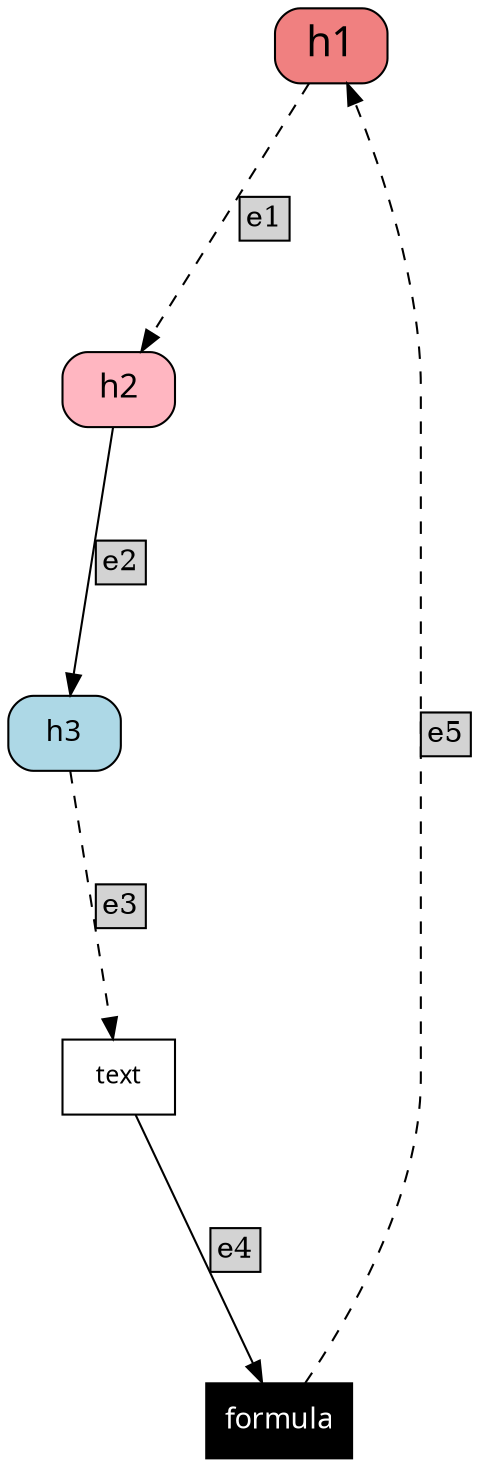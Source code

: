 digraph {
	graph [bb="0,0,216.75,702",
		bgcolor=white,
		fontcolor=black,
		fontname=Verdana,
		label="",
		nodesep=1,
		overlap=false,
		ranksep=1.5
	];
	node [label="\N"];
	1	[color=black,
		fillcolor=lightcoral,
		fontname=Verdana,
		fontsize=20,
		height=0.5,
		label=h1,
		penwidth=1,
		pos="130,684",
		shape=box,
		style="filled,rounded",
		width=0.75];
	2	[color=black,
		fillcolor=lightpink,
		fontname=Verdana,
		fontsize=16,
		height=0.5,
		label=h2,
		penwidth=1,
		pos="53,517.5",
		shape=box,
		style="filled,rounded",
		width=0.75];
	1 -> 2	[color=black,
		label=<
                <TABLE BORDER="0" CELLBORDER="1" CELLSPACING="0" BGCOLOR="lightgray">
                    <TR><TD>e1</TD></TR>
                </TABLE>
            >,
		lp="105.49,600.75",
		pos="e,61.102,535.81 121.91,665.71 108.56,637.2 81.837,580.11 65.875,546.01",
		style=dashed];
	3	[color=black,
		fillcolor=lightblue,
		fontname=Verdana,
		fontsize=14,
		height=0.5,
		label=h3,
		penwidth=1,
		pos="27,351",
		shape=box,
		style="filled,rounded",
		width=0.75];
	2 -> 3	[color=black,
		label=<
                <TABLE BORDER="0" CELLBORDER="1" CELLSPACING="0" BGCOLOR="lightgray">
                    <TR><TD>e2</TD></TR>
                </TABLE>
            >,
		lp="50.932,434.25",
		pos="e,29.736,369.31 50.267,499.21 45.8,470.95 36.893,414.59 31.488,380.4",
		style=solid];
	4	[color=black,
		fontname=Verdana,
		fontsize=12,
		height=0.5,
		label=text,
		penwidth=1,
		pos="53,184.5",
		shape=box,
		width=0.75];
	3 -> 4	[color=black,
		label=<
                <TABLE BORDER="0" CELLBORDER="1" CELLSPACING="0" BGCOLOR="lightgray">
                    <TR><TD>e3</TD></TR>
                </TABLE>
            >,
		lp="50.932,267.75",
		pos="e,50.264,202.81 29.733,332.71 34.2,304.45 43.107,248.09 48.512,213.9",
		style=dashed];
	5	[fillcolor=black,
		fontcolor=white,
		fontname=Verdana,
		fontsize=14,
		height=0.5,
		label=formula,
		pos="125,18",
		shape=box,
		style=filled,
		width=0.97222];
	4 -> 5	[color=black,
		label=<
                <TABLE BORDER="0" CELLBORDER="1" CELLSPACING="0" BGCOLOR="lightgray">
                    <TR><TD>e4</TD></TR>
                </TABLE>
            >,
		lp="102.69,101.25",
		pos="e,117.42,36.309 60.569,166.21 73.047,137.7 98.036,80.606 112.96,46.506",
		style=solid];
	5 -> 1	[color=black,
		label=<
                <TABLE BORDER="0" CELLBORDER="1" CELLSPACING="0" BGCOLOR="lightgray">
                    <TR><TD>e5</TD></TR>
                </TABLE>
            >,
		lp="207.38,351",
		pos="e,142.47,665.72 138.39,36.136 159.46,64.88 198,125.38 198,183.5 198,518.5 198,518.5 198,518.5 198,570.37 168.77,624.93 148.64,656.36",
		style=dashed];
}
